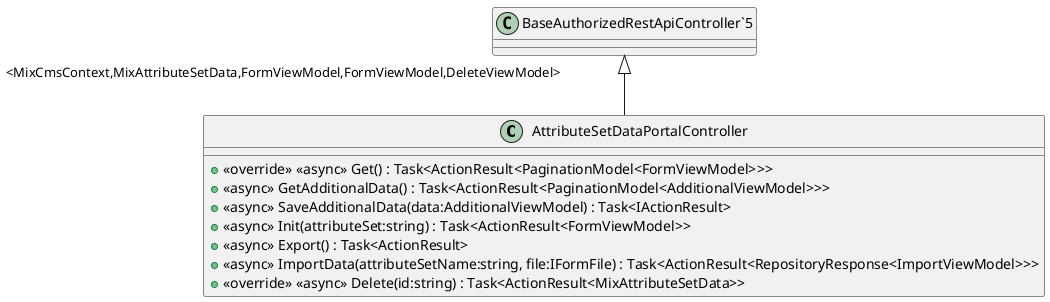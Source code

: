 @startuml
class AttributeSetDataPortalController {
    + <<override>> <<async>> Get() : Task<ActionResult<PaginationModel<FormViewModel>>>
    + <<async>> GetAdditionalData() : Task<ActionResult<PaginationModel<AdditionalViewModel>>>
    + <<async>> SaveAdditionalData(data:AdditionalViewModel) : Task<IActionResult>
    + <<async>> Init(attributeSet:string) : Task<ActionResult<FormViewModel>>
    + <<async>> Export() : Task<ActionResult>
    + <<async>> ImportData(attributeSetName:string, file:IFormFile) : Task<ActionResult<RepositoryResponse<ImportViewModel>>>
    + <<override>> <<async>> Delete(id:string) : Task<ActionResult<MixAttributeSetData>>
}
"BaseAuthorizedRestApiController`5" "<MixCmsContext,MixAttributeSetData,FormViewModel,FormViewModel,DeleteViewModel>" <|-- AttributeSetDataPortalController
@enduml
